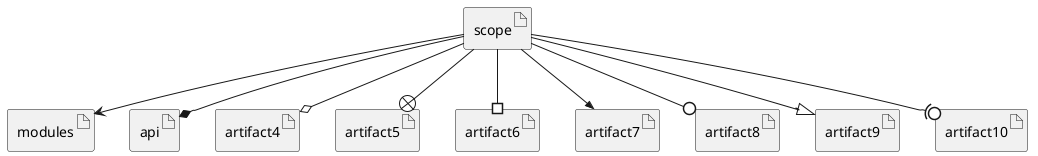 @startuml
artifact scope
artifact modules
artifact api
artifact artifact4
artifact artifact5
artifact artifact6
artifact artifact7
artifact artifact8
artifact artifact9
artifact artifact10
scope --> modules
scope --* api
scope --o artifact4
scope --+ artifact5
scope --# artifact6
scope -->> artifact7
scope --0 artifact8
scope --^ artifact9
scope --(0 artifact10
@enduml
